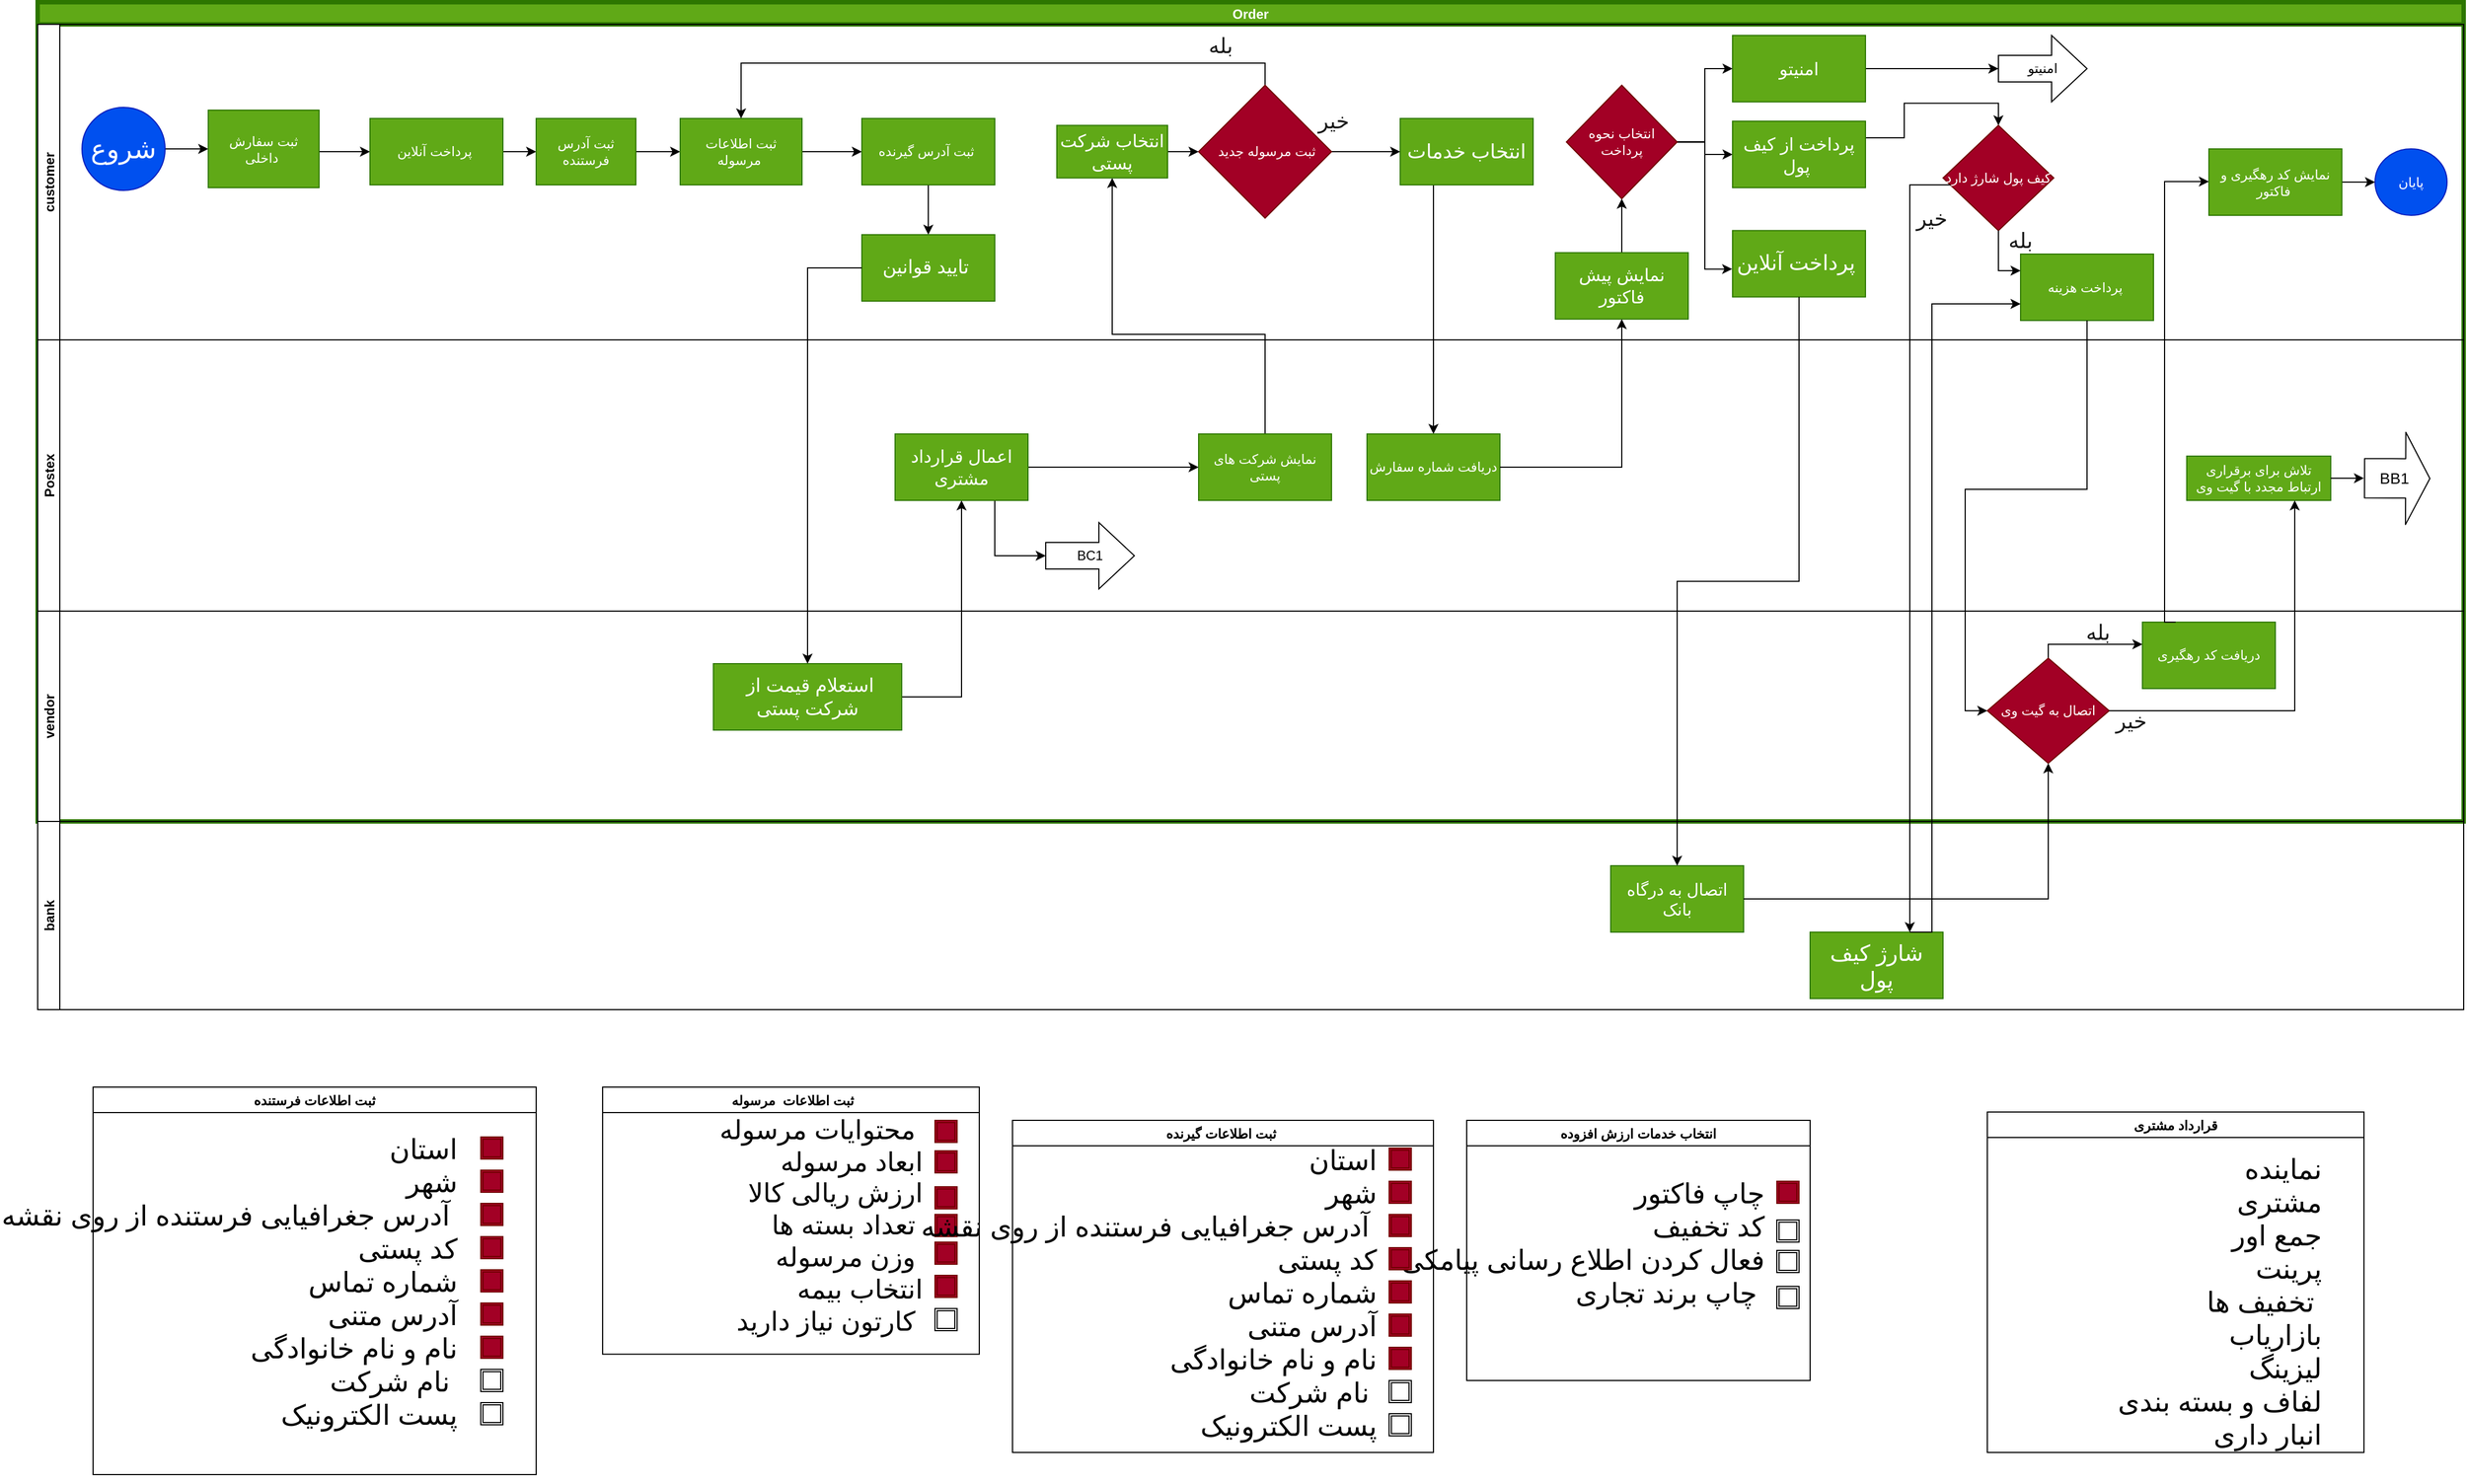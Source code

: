 <mxfile>
    <diagram id="lS7s0SmvETfpQb1Q9BnN" name="inner-order">
        <mxGraphModel dx="1897" dy="1620" grid="1" gridSize="10" guides="1" tooltips="1" connect="1" arrows="1" fold="1" page="1" pageScale="1" pageWidth="2336" pageHeight="1654" math="0" shadow="0">
            <root>
                <mxCell id="0"/>
                <mxCell id="1" parent="0"/>
                <mxCell id="2" value="Order" style="swimlane;childLayout=stackLayout;resizeParent=1;resizeParentMax=0;horizontal=1;startSize=20;horizontalStack=0;strokeColor=#2D7600;fillColor=#60a917;fontColor=#ffffff;strokeWidth=4;shadow=0;rounded=0;" parent="1" vertex="1">
                    <mxGeometry x="120" y="100" width="2190" height="740" as="geometry"/>
                </mxCell>
                <mxCell id="78" style="edgeStyle=orthogonalEdgeStyle;rounded=0;orthogonalLoop=1;jettySize=auto;html=1;exitX=1;exitY=0.5;exitDx=0;exitDy=0;entryX=0.5;entryY=1;entryDx=0;entryDy=0;" parent="2" source="18" target="76" edge="1">
                    <mxGeometry relative="1" as="geometry"/>
                </mxCell>
                <mxCell id="164" value="" style="edgeStyle=orthogonalEdgeStyle;rounded=0;orthogonalLoop=1;jettySize=auto;html=1;" parent="2" source="161" target="163" edge="1">
                    <mxGeometry relative="1" as="geometry">
                        <Array as="points">
                            <mxPoint x="1108" y="300"/>
                            <mxPoint x="970" y="300"/>
                        </Array>
                    </mxGeometry>
                </mxCell>
                <mxCell id="168" style="edgeStyle=orthogonalEdgeStyle;rounded=0;orthogonalLoop=1;jettySize=auto;html=1;exitX=0.25;exitY=1;exitDx=0;exitDy=0;" parent="2" source="23" target="26" edge="1">
                    <mxGeometry relative="1" as="geometry"/>
                </mxCell>
                <mxCell id="3" value="customer" style="swimlane;startSize=20;horizontal=0;" parent="2" vertex="1">
                    <mxGeometry y="20" width="2190" height="285" as="geometry">
                        <mxRectangle x="20" width="1860" height="20" as="alternateBounds"/>
                    </mxGeometry>
                </mxCell>
                <mxCell id="9" value="" style="edgeStyle=orthogonalEdgeStyle;rounded=0;orthogonalLoop=1;jettySize=auto;html=1;" parent="3" source="7" target="8" edge="1">
                    <mxGeometry relative="1" as="geometry"/>
                </mxCell>
                <mxCell id="7" value="&lt;font style=&quot;font-size: 24px&quot;&gt;شروع&lt;/font&gt;" style="ellipse;whiteSpace=wrap;html=1;aspect=fixed;fillColor=#0050ef;strokeColor=#001DBC;fontColor=#ffffff;" parent="3" vertex="1">
                    <mxGeometry x="40" y="75" width="75" height="75" as="geometry"/>
                </mxCell>
                <mxCell id="11" value="" style="edgeStyle=orthogonalEdgeStyle;rounded=0;orthogonalLoop=1;jettySize=auto;html=1;" parent="3" source="8" target="10" edge="1">
                    <mxGeometry relative="1" as="geometry">
                        <Array as="points">
                            <mxPoint x="264" y="115"/>
                            <mxPoint x="264" y="115"/>
                        </Array>
                    </mxGeometry>
                </mxCell>
                <mxCell id="8" value="ثبت سفارش داخلی&amp;nbsp;" style="whiteSpace=wrap;html=1;fillColor=#60a917;strokeColor=#2D7600;fontColor=#ffffff;" parent="3" vertex="1">
                    <mxGeometry x="154" y="77.5" width="100" height="70" as="geometry"/>
                </mxCell>
                <mxCell id="13" value="" style="edgeStyle=orthogonalEdgeStyle;rounded=0;orthogonalLoop=1;jettySize=auto;html=1;" parent="3" source="10" target="12" edge="1">
                    <mxGeometry relative="1" as="geometry"/>
                </mxCell>
                <mxCell id="10" value="پرداخت آنلاین&amp;nbsp;" style="whiteSpace=wrap;html=1;fillColor=#60a917;strokeColor=#2D7600;fontColor=#ffffff;" parent="3" vertex="1">
                    <mxGeometry x="300" y="85" width="120" height="60" as="geometry"/>
                </mxCell>
                <mxCell id="15" value="" style="edgeStyle=orthogonalEdgeStyle;rounded=0;orthogonalLoop=1;jettySize=auto;html=1;" parent="3" source="12" target="14" edge="1">
                    <mxGeometry relative="1" as="geometry"/>
                </mxCell>
                <mxCell id="12" value="ثبت آدرس فرستنده" style="whiteSpace=wrap;html=1;fillColor=#60a917;strokeColor=#2D7600;fontColor=#ffffff;" parent="3" vertex="1">
                    <mxGeometry x="450" y="85" width="90" height="60" as="geometry"/>
                </mxCell>
                <mxCell id="17" value="" style="edgeStyle=orthogonalEdgeStyle;rounded=0;orthogonalLoop=1;jettySize=auto;html=1;" parent="3" source="14" target="16" edge="1">
                    <mxGeometry relative="1" as="geometry"/>
                </mxCell>
                <mxCell id="14" value="ثبت اطلاعات مرسوله&amp;nbsp;" style="whiteSpace=wrap;html=1;fillColor=#60a917;strokeColor=#2D7600;fontColor=#ffffff;" parent="3" vertex="1">
                    <mxGeometry x="580" y="85" width="110" height="60" as="geometry"/>
                </mxCell>
                <mxCell id="213" value="" style="edgeStyle=orthogonalEdgeStyle;rounded=0;orthogonalLoop=1;jettySize=auto;html=1;" parent="3" source="16" target="212" edge="1">
                    <mxGeometry relative="1" as="geometry"/>
                </mxCell>
                <mxCell id="16" value="ثبت آدرس گیرنده&amp;nbsp;" style="whiteSpace=wrap;html=1;fillColor=#60a917;strokeColor=#2D7600;fontColor=#ffffff;" parent="3" vertex="1">
                    <mxGeometry x="744" y="85" width="120" height="60" as="geometry"/>
                </mxCell>
                <mxCell id="23" value="&lt;font style=&quot;font-size: 18px&quot;&gt;انتخاب خدمات&lt;/font&gt;" style="rounded=0;whiteSpace=wrap;html=1;fillColor=#60a917;strokeColor=#2D7600;fontColor=#ffffff;" parent="3" vertex="1">
                    <mxGeometry x="1230" y="85" width="120" height="60" as="geometry"/>
                </mxCell>
                <mxCell id="36" value="پایان" style="ellipse;whiteSpace=wrap;html=1;rounded=0;fillColor=#0050ef;strokeColor=#001DBC;fontColor=#ffffff;" parent="3" vertex="1">
                    <mxGeometry x="2110" y="112.5" width="65" height="60" as="geometry"/>
                </mxCell>
                <mxCell id="75" style="edgeStyle=orthogonalEdgeStyle;rounded=0;orthogonalLoop=1;jettySize=auto;html=1;exitX=1;exitY=0.5;exitDx=0;exitDy=0;entryX=0;entryY=0.5;entryDx=0;entryDy=0;" parent="3" source="20" target="23" edge="1">
                    <mxGeometry relative="1" as="geometry"/>
                </mxCell>
                <mxCell id="79" style="edgeStyle=orthogonalEdgeStyle;rounded=0;orthogonalLoop=1;jettySize=auto;html=1;exitX=0.5;exitY=0;exitDx=0;exitDy=0;entryX=0.5;entryY=0;entryDx=0;entryDy=0;" parent="3" source="20" target="14" edge="1">
                    <mxGeometry relative="1" as="geometry"/>
                </mxCell>
                <mxCell id="20" value="&amp;nbsp;ثبت مرسوله جدید" style="rhombus;whiteSpace=wrap;html=1;fillColor=#a20025;strokeColor=#6F0000;fontColor=#ffffff;" parent="3" vertex="1">
                    <mxGeometry x="1048" y="55" width="120" height="120" as="geometry"/>
                </mxCell>
                <mxCell id="82" value="&lt;font style=&quot;font-size: 19px&quot; color=&quot;#191919&quot;&gt;خیر&lt;/font&gt;" style="text;html=1;strokeColor=none;fillColor=none;align=center;verticalAlign=middle;whiteSpace=wrap;rounded=0;" parent="3" vertex="1">
                    <mxGeometry x="1150" y="77.5" width="40" height="20" as="geometry"/>
                </mxCell>
                <mxCell id="167" style="edgeStyle=orthogonalEdgeStyle;rounded=0;orthogonalLoop=1;jettySize=auto;html=1;exitX=1;exitY=0.5;exitDx=0;exitDy=0;entryX=0;entryY=0.5;entryDx=0;entryDy=0;" parent="3" source="163" target="20" edge="1">
                    <mxGeometry relative="1" as="geometry"/>
                </mxCell>
                <mxCell id="163" value="&lt;font style=&quot;font-size: 16px&quot;&gt;انتخاب شرکت پستی&lt;/font&gt;" style="whiteSpace=wrap;html=1;rounded=0;fontColor=#ffffff;strokeColor=#2D7600;fillColor=#60a917;" parent="3" vertex="1">
                    <mxGeometry x="920" y="91.25" width="100" height="47.5" as="geometry"/>
                </mxCell>
                <mxCell id="80" value="&lt;font style=&quot;font-size: 19px&quot; color=&quot;#191919&quot;&gt;بله&lt;/font&gt;" style="text;html=1;strokeColor=none;fillColor=none;align=center;verticalAlign=middle;whiteSpace=wrap;rounded=0;" parent="3" vertex="1">
                    <mxGeometry x="1048" y="10" width="40" height="20" as="geometry"/>
                </mxCell>
                <mxCell id="181" style="edgeStyle=orthogonalEdgeStyle;rounded=0;orthogonalLoop=1;jettySize=auto;html=1;exitX=1;exitY=0.5;exitDx=0;exitDy=0;" parent="3" source="179" target="36" edge="1">
                    <mxGeometry relative="1" as="geometry"/>
                </mxCell>
                <mxCell id="179" value="نمایش کد رهگیری و فاکتور&amp;nbsp;" style="whiteSpace=wrap;html=1;rounded=0;fontColor=#ffffff;strokeColor=#2D7600;fillColor=#60a917;" parent="3" vertex="1">
                    <mxGeometry x="1960" y="112.5" width="120" height="60" as="geometry"/>
                </mxCell>
                <mxCell id="226" value="" style="edgeStyle=orthogonalEdgeStyle;rounded=0;orthogonalLoop=1;jettySize=auto;html=1;" parent="3" source="169" target="225" edge="1">
                    <mxGeometry relative="1" as="geometry"/>
                </mxCell>
                <mxCell id="169" value="&lt;span style=&quot;font-size: 16px&quot;&gt;امنیتو&lt;/span&gt;" style="whiteSpace=wrap;html=1;rounded=0;fontColor=#ffffff;strokeColor=#2D7600;fillColor=#60a917;" parent="3" vertex="1">
                    <mxGeometry x="1530" y="10" width="120" height="60" as="geometry"/>
                </mxCell>
                <mxCell id="173" value="&lt;font style=&quot;font-size: 19px&quot;&gt;پرداخت آنلاین&amp;nbsp;&lt;/font&gt;" style="whiteSpace=wrap;html=1;rounded=0;fontColor=#ffffff;strokeColor=#2D7600;fillColor=#60a917;" parent="3" vertex="1">
                    <mxGeometry x="1530" y="186.25" width="120" height="60" as="geometry"/>
                </mxCell>
                <mxCell id="183" value="کیف پول شارژ دارد" style="rhombus;whiteSpace=wrap;html=1;rounded=0;fontColor=#ffffff;strokeColor=#6F0000;fillColor=#a20025;" parent="3" vertex="1">
                    <mxGeometry x="1720" y="91.25" width="100" height="95" as="geometry"/>
                </mxCell>
                <mxCell id="81" value="&lt;font style=&quot;font-size: 19px&quot; color=&quot;#191919&quot;&gt;خیر&lt;/font&gt;" style="text;html=1;strokeColor=none;fillColor=none;align=center;verticalAlign=middle;whiteSpace=wrap;rounded=0;" parent="3" vertex="1">
                    <mxGeometry x="1690" y="166.25" width="40" height="20" as="geometry"/>
                </mxCell>
                <mxCell id="188" value="&lt;font style=&quot;font-size: 19px&quot; color=&quot;#191919&quot;&gt;بله&lt;/font&gt;" style="text;html=1;strokeColor=none;fillColor=none;align=center;verticalAlign=middle;whiteSpace=wrap;rounded=0;" parent="3" vertex="1">
                    <mxGeometry x="1770" y="186.25" width="40" height="20" as="geometry"/>
                </mxCell>
                <mxCell id="185" value="پرداخت هزینه&amp;nbsp;" style="whiteSpace=wrap;html=1;rounded=0;fontColor=#ffffff;strokeColor=#2D7600;fillColor=#60a917;" parent="3" vertex="1">
                    <mxGeometry x="1790" y="207.5" width="120" height="60" as="geometry"/>
                </mxCell>
                <mxCell id="205" style="edgeStyle=orthogonalEdgeStyle;rounded=0;orthogonalLoop=1;jettySize=auto;html=1;exitX=0.5;exitY=1;exitDx=0;exitDy=0;entryX=0;entryY=0.25;entryDx=0;entryDy=0;" parent="3" source="183" target="185" edge="1">
                    <mxGeometry relative="1" as="geometry"/>
                </mxCell>
                <mxCell id="212" value="&lt;font style=&quot;font-size: 17px&quot;&gt;تایید قوانین&amp;nbsp;&lt;/font&gt;" style="whiteSpace=wrap;html=1;fontColor=#ffffff;strokeColor=#2D7600;fillColor=#60a917;" parent="3" vertex="1">
                    <mxGeometry x="744" y="190" width="120" height="60" as="geometry"/>
                </mxCell>
                <mxCell id="216" style="edgeStyle=orthogonalEdgeStyle;rounded=0;orthogonalLoop=1;jettySize=auto;html=1;exitX=1;exitY=0.5;exitDx=0;exitDy=0;entryX=0;entryY=0.5;entryDx=0;entryDy=0;" parent="3" source="215" target="169" edge="1">
                    <mxGeometry relative="1" as="geometry"/>
                </mxCell>
                <mxCell id="217" style="edgeStyle=orthogonalEdgeStyle;rounded=0;orthogonalLoop=1;jettySize=auto;html=1;exitX=1;exitY=0.5;exitDx=0;exitDy=0;entryX=-0.003;entryY=0.58;entryDx=0;entryDy=0;entryPerimeter=0;" parent="3" source="215" target="173" edge="1">
                    <mxGeometry relative="1" as="geometry"/>
                </mxCell>
                <mxCell id="228" style="edgeStyle=orthogonalEdgeStyle;rounded=0;orthogonalLoop=1;jettySize=auto;html=1;exitX=1;exitY=0.5;exitDx=0;exitDy=0;entryX=0;entryY=0.5;entryDx=0;entryDy=0;" parent="3" source="215" target="221" edge="1">
                    <mxGeometry relative="1" as="geometry"/>
                </mxCell>
                <mxCell id="215" value="&lt;span&gt;انتخاب نحوه پرداخت&lt;/span&gt;" style="rhombus;whiteSpace=wrap;html=1;fillColor=#a20025;strokeColor=#6F0000;fontColor=#ffffff;" parent="3" vertex="1">
                    <mxGeometry x="1380" y="55" width="100" height="102.5" as="geometry"/>
                </mxCell>
                <mxCell id="220" style="edgeStyle=orthogonalEdgeStyle;rounded=0;orthogonalLoop=1;jettySize=auto;html=1;exitX=0.5;exitY=0;exitDx=0;exitDy=0;entryX=0.5;entryY=1;entryDx=0;entryDy=0;" parent="3" source="218" target="215" edge="1">
                    <mxGeometry relative="1" as="geometry"/>
                </mxCell>
                <mxCell id="218" value="&lt;span&gt;&lt;font style=&quot;font-size: 16px&quot;&gt;نمایش پیش فاکتور&lt;/font&gt;&lt;/span&gt;" style="rounded=0;whiteSpace=wrap;html=1;fillColor=#60a917;strokeColor=#2D7600;fontColor=#ffffff;" parent="3" vertex="1">
                    <mxGeometry x="1370" y="206.25" width="120" height="60" as="geometry"/>
                </mxCell>
                <mxCell id="227" style="edgeStyle=orthogonalEdgeStyle;rounded=0;orthogonalLoop=1;jettySize=auto;html=1;exitX=1;exitY=0.25;exitDx=0;exitDy=0;entryX=0.5;entryY=0;entryDx=0;entryDy=0;" parent="3" source="221" target="183" edge="1">
                    <mxGeometry relative="1" as="geometry"/>
                </mxCell>
                <mxCell id="221" value="&lt;font style=&quot;font-size: 16px&quot;&gt;پرداخت از کیف پول&amp;nbsp;&lt;/font&gt;" style="whiteSpace=wrap;html=1;rounded=0;fontColor=#ffffff;strokeColor=#2D7600;fillColor=#60a917;" parent="3" vertex="1">
                    <mxGeometry x="1530" y="87.5" width="120" height="60" as="geometry"/>
                </mxCell>
                <mxCell id="225" value="امنیتو" style="shape=singleArrow;whiteSpace=wrap;html=1;arrowWidth=0.4;arrowSize=0.4;rounded=0;" parent="3" vertex="1">
                    <mxGeometry x="1770" y="10" width="80" height="60" as="geometry"/>
                </mxCell>
                <mxCell id="4" value="Postex" style="swimlane;startSize=20;horizontal=0;" parent="2" vertex="1">
                    <mxGeometry y="305" width="2190" height="245" as="geometry"/>
                </mxCell>
                <mxCell id="26" value="دریافت شماره سفارش" style="rounded=0;whiteSpace=wrap;html=1;fillColor=#60a917;strokeColor=#2D7600;fontColor=#ffffff;" parent="4" vertex="1">
                    <mxGeometry x="1200" y="85" width="120" height="60" as="geometry"/>
                </mxCell>
                <mxCell id="310" style="edgeStyle=orthogonalEdgeStyle;rounded=0;orthogonalLoop=1;jettySize=auto;html=1;exitX=0.75;exitY=1;exitDx=0;exitDy=0;entryX=0;entryY=0.5;entryDx=0;entryDy=0;entryPerimeter=0;" parent="4" source="76" target="308" edge="1">
                    <mxGeometry relative="1" as="geometry"/>
                </mxCell>
                <mxCell id="311" style="edgeStyle=orthogonalEdgeStyle;rounded=0;orthogonalLoop=1;jettySize=auto;html=1;exitX=1;exitY=0.5;exitDx=0;exitDy=0;entryX=0;entryY=0.5;entryDx=0;entryDy=0;" parent="4" source="76" target="161" edge="1">
                    <mxGeometry relative="1" as="geometry"/>
                </mxCell>
                <mxCell id="76" value="&lt;font style=&quot;font-size: 16px&quot;&gt;اعمال قرارداد مشتری&lt;/font&gt;" style="rounded=0;whiteSpace=wrap;html=1;fillColor=#60a917;strokeColor=#2D7600;fontColor=#ffffff;" parent="4" vertex="1">
                    <mxGeometry x="774" y="85" width="120" height="60" as="geometry"/>
                </mxCell>
                <mxCell id="38" value="تلاش برای برقراری ارتباط مجدد با گیت وی" style="whiteSpace=wrap;html=1;rounded=0;fillColor=#60a917;strokeColor=#2D7600;fontColor=#ffffff;" parent="4" vertex="1">
                    <mxGeometry x="1940" y="105" width="130" height="40" as="geometry"/>
                </mxCell>
                <mxCell id="161" value="نمایش شرکت های پستی" style="whiteSpace=wrap;html=1;rounded=0;fontColor=#ffffff;strokeColor=#2D7600;fillColor=#60a917;" parent="4" vertex="1">
                    <mxGeometry x="1048" y="85" width="120" height="60" as="geometry"/>
                </mxCell>
                <mxCell id="201" value="" style="shape=flexArrow;endArrow=classic;html=1;endWidth=46.744;endSize=6.96;width=35.581;" parent="4" edge="1">
                    <mxGeometry width="50" height="50" relative="1" as="geometry">
                        <mxPoint x="2100" y="125.0" as="sourcePoint"/>
                        <mxPoint x="2160" y="125.23" as="targetPoint"/>
                        <Array as="points"/>
                    </mxGeometry>
                </mxCell>
                <mxCell id="204" value="&lt;font style=&quot;font-size: 14px&quot;&gt;BB1&lt;/font&gt;" style="edgeLabel;html=1;align=center;verticalAlign=middle;resizable=0;points=[];" parent="201" vertex="1" connectable="0">
                    <mxGeometry x="0.119" y="-2" relative="1" as="geometry">
                        <mxPoint x="-7" y="-2" as="offset"/>
                    </mxGeometry>
                </mxCell>
                <mxCell id="308" value="BC1" style="shape=singleArrow;whiteSpace=wrap;html=1;arrowWidth=0.4;arrowSize=0.4;rounded=0;" parent="4" vertex="1">
                    <mxGeometry x="910" y="165" width="80" height="60" as="geometry"/>
                </mxCell>
                <mxCell id="5" value="vendor" style="swimlane;startSize=20;horizontal=0;" parent="2" vertex="1">
                    <mxGeometry y="550" width="2190" height="190" as="geometry"/>
                </mxCell>
                <mxCell id="18" value="&lt;font style=&quot;font-size: 17px&quot;&gt;&amp;nbsp;استعلام قیمت از شرکت پستی&lt;/font&gt;" style="whiteSpace=wrap;html=1;fillColor=#60a917;strokeColor=#2D7600;fontColor=#ffffff;" parent="5" vertex="1">
                    <mxGeometry x="610" y="47.5" width="170" height="60" as="geometry"/>
                </mxCell>
                <mxCell id="197" style="edgeStyle=orthogonalEdgeStyle;rounded=0;orthogonalLoop=1;jettySize=auto;html=1;exitX=0.5;exitY=0;exitDx=0;exitDy=0;" parent="5" source="32" target="34" edge="1">
                    <mxGeometry relative="1" as="geometry">
                        <Array as="points">
                            <mxPoint x="1815" y="30"/>
                        </Array>
                    </mxGeometry>
                </mxCell>
                <mxCell id="32" value="اتصال به گیت وی" style="rhombus;whiteSpace=wrap;html=1;rounded=0;fillColor=#a20025;strokeColor=#6F0000;fontColor=#ffffff;" parent="5" vertex="1">
                    <mxGeometry x="1760" y="42.5" width="110" height="95" as="geometry"/>
                </mxCell>
                <mxCell id="84" value="&lt;font style=&quot;font-size: 19px&quot; color=&quot;#191919&quot;&gt;خیر&lt;/font&gt;" style="text;html=1;strokeColor=none;fillColor=none;align=center;verticalAlign=middle;whiteSpace=wrap;rounded=0;" parent="5" vertex="1">
                    <mxGeometry x="1870" y="90" width="40" height="20" as="geometry"/>
                </mxCell>
                <mxCell id="34" value="دریافت کد رهگیری" style="whiteSpace=wrap;html=1;rounded=0;fillColor=#60a917;strokeColor=#2D7600;fontColor=#ffffff;" parent="5" vertex="1">
                    <mxGeometry x="1900" y="10" width="120" height="60" as="geometry"/>
                </mxCell>
                <mxCell id="187" value="&lt;font style=&quot;font-size: 19px&quot; color=&quot;#191919&quot;&gt;بله&lt;/font&gt;" style="text;html=1;strokeColor=none;fillColor=none;align=center;verticalAlign=middle;whiteSpace=wrap;rounded=0;" parent="5" vertex="1">
                    <mxGeometry x="1840" y="10" width="40" height="20" as="geometry"/>
                </mxCell>
                <mxCell id="194" style="edgeStyle=orthogonalEdgeStyle;rounded=0;orthogonalLoop=1;jettySize=auto;html=1;exitX=0.5;exitY=1;exitDx=0;exitDy=0;entryX=0;entryY=0.5;entryDx=0;entryDy=0;" parent="2" source="185" target="32" edge="1">
                    <mxGeometry relative="1" as="geometry"/>
                </mxCell>
                <mxCell id="196" style="edgeStyle=orthogonalEdgeStyle;rounded=0;orthogonalLoop=1;jettySize=auto;html=1;exitX=1;exitY=0.5;exitDx=0;exitDy=0;entryX=0.75;entryY=1;entryDx=0;entryDy=0;" parent="2" source="32" target="38" edge="1">
                    <mxGeometry relative="1" as="geometry"/>
                </mxCell>
                <mxCell id="199" style="edgeStyle=orthogonalEdgeStyle;rounded=0;orthogonalLoop=1;jettySize=auto;html=1;exitX=0.25;exitY=0;exitDx=0;exitDy=0;" parent="2" source="34" target="179" edge="1">
                    <mxGeometry relative="1" as="geometry">
                        <Array as="points">
                            <mxPoint x="1920" y="560"/>
                            <mxPoint x="1920" y="162"/>
                        </Array>
                    </mxGeometry>
                </mxCell>
                <mxCell id="214" style="edgeStyle=orthogonalEdgeStyle;rounded=0;orthogonalLoop=1;jettySize=auto;html=1;exitX=0;exitY=0.5;exitDx=0;exitDy=0;" parent="2" source="212" target="18" edge="1">
                    <mxGeometry relative="1" as="geometry"/>
                </mxCell>
                <mxCell id="219" style="edgeStyle=orthogonalEdgeStyle;rounded=0;orthogonalLoop=1;jettySize=auto;html=1;exitX=1;exitY=0.5;exitDx=0;exitDy=0;entryX=0.5;entryY=1;entryDx=0;entryDy=0;" parent="2" source="26" target="218" edge="1">
                    <mxGeometry relative="1" as="geometry"/>
                </mxCell>
                <mxCell id="47" value="ثبت اطلاعات فرستنده" style="swimlane;fontColor=#000000;" parent="1" vertex="1">
                    <mxGeometry x="170" y="1080" width="400" height="350" as="geometry">
                        <mxRectangle x="130" y="1140" width="90" height="23" as="alternateBounds"/>
                    </mxGeometry>
                </mxCell>
                <mxCell id="48" value="&lt;span style=&quot;font-size: 25px&quot;&gt;&lt;font color=&quot;#000000&quot;&gt;استان&lt;br&gt;شهر&lt;br&gt;&lt;/font&gt;&lt;/span&gt;&lt;span style=&quot;color: rgb(0 , 0 , 0) ; font-size: 25px&quot;&gt;آدرس جغرافیایی فرستنده از روی نقشه&lt;/span&gt;&lt;span style=&quot;font-size: 25px&quot;&gt;&lt;font color=&quot;#000000&quot;&gt;&amp;nbsp;&lt;br&gt;کد پستی&lt;br&gt;&amp;nbsp;شماره تماس&lt;br&gt;آدرس متنی&lt;br&gt;نام و نام خانوادگی&lt;br&gt;نام شرکت&amp;nbsp;&lt;br&gt;پست الکترونیک&lt;/font&gt;&lt;/span&gt;" style="text;html=1;align=right;verticalAlign=middle;resizable=0;points=[];autosize=1;strokeColor=none;fontColor=#FFFFFF;" parent="47" vertex="1">
                    <mxGeometry y="95" width="330" height="160" as="geometry"/>
                </mxCell>
                <mxCell id="49" value="انتخاب خدمات ارزش افزوده" style="swimlane;startSize=23;fontColor=#000000;" parent="1" vertex="1">
                    <mxGeometry x="1410" y="1110" width="310" height="235" as="geometry"/>
                </mxCell>
                <mxCell id="50" value="&lt;div style=&quot;font-size: 25px&quot;&gt;&lt;font style=&quot;font-size: 25px&quot; color=&quot;#000000&quot;&gt;چاپ فاکتور&lt;/font&gt;&lt;/div&gt;&lt;div style=&quot;font-size: 25px&quot;&gt;&lt;span&gt;&lt;font style=&quot;font-size: 25px&quot; color=&quot;#000000&quot;&gt;کد تخفیف&lt;/font&gt;&lt;/span&gt;&lt;/div&gt;&lt;div style=&quot;font-size: 25px&quot;&gt;&lt;span&gt;&lt;font style=&quot;font-size: 25px&quot; color=&quot;#000000&quot;&gt;فعال کردن اطلاع رسانی پیامکی&lt;/font&gt;&lt;/span&gt;&lt;/div&gt;&lt;div style=&quot;font-size: 25px&quot;&gt;&lt;font style=&quot;font-size: 25px&quot; color=&quot;#000000&quot;&gt;چاپ برند تجاری&amp;nbsp;&lt;/font&gt;&lt;/div&gt;" style="text;html=1;align=right;verticalAlign=middle;resizable=0;points=[];autosize=1;strokeColor=none;fontColor=#FFFFFF;" parent="49" vertex="1">
                    <mxGeometry x="-10" y="80" width="280" height="60" as="geometry"/>
                </mxCell>
                <mxCell id="297" value="" style="shape=ext;double=1;whiteSpace=wrap;html=1;aspect=fixed;fillColor=#a20025;strokeColor=#6F0000;fontColor=#ffffff;" parent="49" vertex="1">
                    <mxGeometry x="280" y="55" width="20" height="20" as="geometry"/>
                </mxCell>
                <mxCell id="298" value="" style="shape=ext;double=1;whiteSpace=wrap;html=1;aspect=fixed;" parent="49" vertex="1">
                    <mxGeometry x="280" y="90" width="20" height="20" as="geometry"/>
                </mxCell>
                <mxCell id="299" value="" style="shape=ext;double=1;whiteSpace=wrap;html=1;aspect=fixed;" parent="49" vertex="1">
                    <mxGeometry x="280" y="150" width="20" height="20" as="geometry"/>
                </mxCell>
                <mxCell id="300" value="" style="shape=ext;double=1;whiteSpace=wrap;html=1;aspect=fixed;" parent="49" vertex="1">
                    <mxGeometry x="280" y="117.5" width="20" height="20" as="geometry"/>
                </mxCell>
                <mxCell id="51" value=" ثبت اطلاعات  مرسوله" style="swimlane;fontColor=#000000;" parent="1" vertex="1">
                    <mxGeometry x="630" y="1080" width="340" height="241.25" as="geometry"/>
                </mxCell>
                <mxCell id="52" value="&lt;font style=&quot;font-size: 24px&quot;&gt;&lt;font color=&quot;#000000&quot;&gt;محتوایات مرسوله&amp;nbsp;&lt;br&gt;&lt;/font&gt;&lt;font color=&quot;#000000&quot;&gt;ابعاد مرسوله&lt;br&gt;ارزش ریالی کالا&lt;br&gt;تعداد بسته ها&amp;nbsp;&lt;br&gt;وزن مرسوله&amp;nbsp;&lt;br&gt;&lt;/font&gt;&lt;font color=&quot;#000000&quot;&gt;انتخاب بیمه&lt;br&gt;کارتون نیاز دارید&amp;nbsp;&lt;/font&gt;&lt;br&gt;&lt;/font&gt;" style="text;html=1;align=right;verticalAlign=middle;resizable=0;points=[];autosize=1;strokeColor=none;fontColor=#FFFFFF;" parent="51" vertex="1">
                    <mxGeometry x="130" y="60" width="160" height="130" as="geometry"/>
                </mxCell>
                <mxCell id="283" value="" style="shape=ext;double=1;whiteSpace=wrap;html=1;aspect=fixed;fillColor=#a20025;strokeColor=#6F0000;fontColor=#ffffff;" parent="51" vertex="1">
                    <mxGeometry x="300" y="30" width="20" height="20" as="geometry"/>
                </mxCell>
                <mxCell id="284" value="" style="shape=ext;double=1;whiteSpace=wrap;html=1;aspect=fixed;fillColor=#a20025;strokeColor=#6F0000;fontColor=#ffffff;" parent="51" vertex="1">
                    <mxGeometry x="300" y="57.5" width="20" height="20" as="geometry"/>
                </mxCell>
                <mxCell id="285" value="" style="shape=ext;double=1;whiteSpace=wrap;html=1;aspect=fixed;fillColor=#a20025;strokeColor=#6F0000;fontColor=#ffffff;" parent="51" vertex="1">
                    <mxGeometry x="300" y="170" width="20" height="20" as="geometry"/>
                </mxCell>
                <mxCell id="286" value="" style="shape=ext;double=1;whiteSpace=wrap;html=1;aspect=fixed;fillColor=#a20025;strokeColor=#6F0000;fontColor=#ffffff;" parent="51" vertex="1">
                    <mxGeometry x="300" y="140" width="20" height="20" as="geometry"/>
                </mxCell>
                <mxCell id="287" value="" style="shape=ext;double=1;whiteSpace=wrap;html=1;aspect=fixed;fillColor=#a20025;strokeColor=#6F0000;fontColor=#ffffff;" parent="51" vertex="1">
                    <mxGeometry x="300" y="90" width="20" height="20" as="geometry"/>
                </mxCell>
                <mxCell id="288" value="" style="shape=ext;double=1;whiteSpace=wrap;html=1;aspect=fixed;" parent="51" vertex="1">
                    <mxGeometry x="300" y="200" width="20" height="20" as="geometry"/>
                </mxCell>
                <mxCell id="295" value="" style="shape=ext;double=1;whiteSpace=wrap;html=1;aspect=fixed;fillColor=#a20025;strokeColor=#6F0000;fontColor=#ffffff;" parent="51" vertex="1">
                    <mxGeometry x="300" y="115" width="20" height="20" as="geometry"/>
                </mxCell>
                <mxCell id="71" value="ثبت اطلاعات گیرنده " style="swimlane;fontColor=#000000;" parent="1" vertex="1">
                    <mxGeometry x="1000" y="1110" width="380" height="300" as="geometry"/>
                </mxCell>
                <mxCell id="72" value="&lt;span style=&quot;font-size: 25px&quot;&gt;&lt;font color=&quot;#000000&quot;&gt;استان&lt;br&gt;شهر&lt;br&gt;&lt;/font&gt;&lt;/span&gt;&lt;span style=&quot;color: rgb(0 , 0 , 0) ; font-size: 25px&quot;&gt;آدرس جغرافیایی فرستنده از روی نقشه&lt;/span&gt;&lt;span style=&quot;font-size: 25px&quot;&gt;&lt;font color=&quot;#000000&quot;&gt;&amp;nbsp;&lt;br&gt;کد پستی&lt;br&gt;&amp;nbsp;شماره تماس&lt;br&gt;آدرس متنی&lt;br&gt;نام و نام خانوادگی&lt;br&gt;نام شرکت&amp;nbsp;&lt;br&gt;پست الکترونیک&lt;/font&gt;&lt;/span&gt;" style="text;html=1;align=right;verticalAlign=middle;resizable=0;points=[];autosize=1;strokeColor=none;fontColor=#FFFFFF;" parent="71" vertex="1">
                    <mxGeometry y="75" width="330" height="160" as="geometry"/>
                </mxCell>
                <mxCell id="265" value="" style="shape=ext;double=1;whiteSpace=wrap;html=1;aspect=fixed;fillColor=#a20025;strokeColor=#6F0000;fontColor=#ffffff;" parent="71" vertex="1">
                    <mxGeometry x="340" y="25" width="20" height="20" as="geometry"/>
                </mxCell>
                <mxCell id="266" value="" style="shape=ext;double=1;whiteSpace=wrap;html=1;aspect=fixed;fillColor=#a20025;strokeColor=#6F0000;fontColor=#ffffff;" parent="71" vertex="1">
                    <mxGeometry x="340" y="55" width="20" height="20" as="geometry"/>
                </mxCell>
                <mxCell id="267" value="" style="shape=ext;double=1;whiteSpace=wrap;html=1;aspect=fixed;fillColor=#a20025;strokeColor=#6F0000;fontColor=#ffffff;" parent="71" vertex="1">
                    <mxGeometry x="340" y="115" width="20" height="20" as="geometry"/>
                </mxCell>
                <mxCell id="268" value="" style="shape=ext;double=1;whiteSpace=wrap;html=1;aspect=fixed;fillColor=#a20025;strokeColor=#6F0000;fontColor=#ffffff;" parent="71" vertex="1">
                    <mxGeometry x="340" y="145" width="20" height="20" as="geometry"/>
                </mxCell>
                <mxCell id="269" value="" style="shape=ext;double=1;whiteSpace=wrap;html=1;aspect=fixed;fillColor=#a20025;strokeColor=#6F0000;fontColor=#ffffff;" parent="71" vertex="1">
                    <mxGeometry x="340" y="175" width="20" height="20" as="geometry"/>
                </mxCell>
                <mxCell id="270" value="" style="shape=ext;double=1;whiteSpace=wrap;html=1;aspect=fixed;fillColor=#a20025;strokeColor=#6F0000;fontColor=#ffffff;" parent="71" vertex="1">
                    <mxGeometry x="340" y="205" width="20" height="20" as="geometry"/>
                </mxCell>
                <mxCell id="271" value="" style="shape=ext;double=1;whiteSpace=wrap;html=1;aspect=fixed;" parent="71" vertex="1">
                    <mxGeometry x="340" y="235" width="20" height="20" as="geometry"/>
                </mxCell>
                <mxCell id="272" value="" style="shape=ext;double=1;whiteSpace=wrap;html=1;aspect=fixed;" parent="71" vertex="1">
                    <mxGeometry x="340" y="265" width="20" height="20" as="geometry"/>
                </mxCell>
                <mxCell id="273" value="" style="shape=ext;double=1;whiteSpace=wrap;html=1;aspect=fixed;fillColor=#a20025;strokeColor=#6F0000;fontColor=#ffffff;" parent="71" vertex="1">
                    <mxGeometry x="340" y="85" width="20" height="20" as="geometry"/>
                </mxCell>
                <mxCell id="132" value="bank" style="swimlane;startSize=20;horizontal=0;" parent="1" vertex="1">
                    <mxGeometry x="120" y="840" width="2190" height="170" as="geometry"/>
                </mxCell>
                <mxCell id="175" value="&lt;font style=&quot;font-size: 15px&quot;&gt;اتصال به درگاه بانک&lt;/font&gt;" style="whiteSpace=wrap;html=1;rounded=0;fontColor=#ffffff;strokeColor=#2D7600;fillColor=#60a917;" parent="132" vertex="1">
                    <mxGeometry x="1420" y="40" width="120" height="60" as="geometry"/>
                </mxCell>
                <mxCell id="191" value="&lt;font style=&quot;font-size: 20px&quot;&gt;شارژ کیف پول&lt;/font&gt;" style="whiteSpace=wrap;html=1;rounded=0;fontColor=#ffffff;strokeColor=#2D7600;fillColor=#60a917;" parent="132" vertex="1">
                    <mxGeometry x="1600" y="100" width="120" height="60" as="geometry"/>
                </mxCell>
                <mxCell id="176" value="" style="edgeStyle=orthogonalEdgeStyle;rounded=0;orthogonalLoop=1;jettySize=auto;html=1;" parent="1" source="173" target="175" edge="1">
                    <mxGeometry relative="1" as="geometry"/>
                </mxCell>
                <mxCell id="177" style="edgeStyle=orthogonalEdgeStyle;rounded=0;orthogonalLoop=1;jettySize=auto;html=1;exitX=1;exitY=0.5;exitDx=0;exitDy=0;entryX=0.5;entryY=1;entryDx=0;entryDy=0;" parent="1" source="175" target="32" edge="1">
                    <mxGeometry relative="1" as="geometry"/>
                </mxCell>
                <mxCell id="192" value="" style="edgeStyle=orthogonalEdgeStyle;rounded=0;orthogonalLoop=1;jettySize=auto;html=1;" parent="1" source="183" target="191" edge="1">
                    <mxGeometry relative="1" as="geometry">
                        <Array as="points">
                            <mxPoint x="1810" y="265"/>
                        </Array>
                    </mxGeometry>
                </mxCell>
                <mxCell id="193" style="edgeStyle=orthogonalEdgeStyle;rounded=0;orthogonalLoop=1;jettySize=auto;html=1;exitX=0.75;exitY=0;exitDx=0;exitDy=0;entryX=0;entryY=0.75;entryDx=0;entryDy=0;" parent="1" source="191" target="185" edge="1">
                    <mxGeometry relative="1" as="geometry">
                        <Array as="points">
                            <mxPoint x="1830" y="940"/>
                            <mxPoint x="1830" y="372"/>
                        </Array>
                    </mxGeometry>
                </mxCell>
                <mxCell id="203" style="edgeStyle=orthogonalEdgeStyle;rounded=0;orthogonalLoop=1;jettySize=auto;html=1;exitX=1;exitY=0.5;exitDx=0;exitDy=0;" parent="1" source="38" edge="1">
                    <mxGeometry relative="1" as="geometry">
                        <mxPoint x="2220" y="529.953" as="targetPoint"/>
                    </mxGeometry>
                </mxCell>
                <mxCell id="229" value="" style="shape=ext;double=1;whiteSpace=wrap;html=1;aspect=fixed;fillColor=#a20025;strokeColor=#6F0000;fontColor=#ffffff;" parent="1" vertex="1">
                    <mxGeometry x="520" y="1125" width="20" height="20" as="geometry"/>
                </mxCell>
                <mxCell id="230" value="" style="shape=ext;double=1;whiteSpace=wrap;html=1;aspect=fixed;fillColor=#a20025;strokeColor=#6F0000;fontColor=#ffffff;" parent="1" vertex="1">
                    <mxGeometry x="520" y="1155" width="20" height="20" as="geometry"/>
                </mxCell>
                <mxCell id="231" value="" style="shape=ext;double=1;whiteSpace=wrap;html=1;aspect=fixed;fillColor=#a20025;strokeColor=#6F0000;fontColor=#ffffff;" parent="1" vertex="1">
                    <mxGeometry x="520" y="1215" width="20" height="20" as="geometry"/>
                </mxCell>
                <mxCell id="232" value="" style="shape=ext;double=1;whiteSpace=wrap;html=1;aspect=fixed;fillColor=#a20025;strokeColor=#6F0000;fontColor=#ffffff;" parent="1" vertex="1">
                    <mxGeometry x="520" y="1245" width="20" height="20" as="geometry"/>
                </mxCell>
                <mxCell id="233" value="" style="shape=ext;double=1;whiteSpace=wrap;html=1;aspect=fixed;fillColor=#a20025;strokeColor=#6F0000;fontColor=#ffffff;" parent="1" vertex="1">
                    <mxGeometry x="520" y="1275" width="20" height="20" as="geometry"/>
                </mxCell>
                <mxCell id="234" value="" style="shape=ext;double=1;whiteSpace=wrap;html=1;aspect=fixed;fillColor=#a20025;strokeColor=#6F0000;fontColor=#ffffff;" parent="1" vertex="1">
                    <mxGeometry x="520" y="1305" width="20" height="20" as="geometry"/>
                </mxCell>
                <mxCell id="235" value="" style="shape=ext;double=1;whiteSpace=wrap;html=1;aspect=fixed;" parent="1" vertex="1">
                    <mxGeometry x="520" y="1335" width="20" height="20" as="geometry"/>
                </mxCell>
                <mxCell id="236" value="" style="shape=ext;double=1;whiteSpace=wrap;html=1;aspect=fixed;" parent="1" vertex="1">
                    <mxGeometry x="520" y="1365" width="20" height="20" as="geometry"/>
                </mxCell>
                <mxCell id="237" value="" style="shape=ext;double=1;whiteSpace=wrap;html=1;aspect=fixed;fillColor=#a20025;strokeColor=#6F0000;fontColor=#ffffff;" parent="1" vertex="1">
                    <mxGeometry x="520" y="1185" width="20" height="20" as="geometry"/>
                </mxCell>
                <mxCell id="305" value="قرارداد مشتری" style="swimlane;fontColor=#000000;" parent="1" vertex="1">
                    <mxGeometry x="1880" y="1102.5" width="340" height="307.5" as="geometry">
                        <mxRectangle x="130" y="1140" width="90" height="23" as="alternateBounds"/>
                    </mxGeometry>
                </mxCell>
                <mxCell id="306" value="&lt;font color=&quot;#000000&quot;&gt;&lt;span style=&quot;font-size: 25px&quot;&gt;نماینده&lt;br&gt;مشتری&lt;br&gt;جمع اور&lt;br&gt;پرینت&lt;br&gt;تخفیف ها&amp;nbsp;&lt;br&gt;بازاریاب&lt;br&gt;لیزینگ&lt;br&gt;لفاف و بسته بندی&lt;br&gt;انبار داری&lt;br&gt;&lt;br&gt;&lt;/span&gt;&lt;/font&gt;" style="text;html=1;align=right;verticalAlign=middle;resizable=0;points=[];autosize=1;strokeColor=none;fontColor=#FFFFFF;" parent="305" vertex="1">
                    <mxGeometry x="143" y="95" width="160" height="180" as="geometry"/>
                </mxCell>
            </root>
        </mxGraphModel>
    </diagram>
    <diagram id="9YOEF9CEAczT_-_ygEmO" name="cod">
        <mxGraphModel dx="1367" dy="958" grid="1" gridSize="10" guides="1" tooltips="1" connect="1" arrows="1" fold="1" page="1" pageScale="1" pageWidth="2336" pageHeight="1654" math="0" shadow="0">
            <root>
                <mxCell id="6-kH1bkSdVMrU8_aLlKb-0"/>
                <mxCell id="6-kH1bkSdVMrU8_aLlKb-1" parent="6-kH1bkSdVMrU8_aLlKb-0"/>
                <mxCell id="K4cyZv8H0wW2V2rLuBcf-0" value="Order" style="swimlane;childLayout=stackLayout;resizeParent=1;resizeParentMax=0;horizontal=0;startSize=20;horizontalStack=0;strokeColor=#000000;" parent="6-kH1bkSdVMrU8_aLlKb-1" vertex="1">
                    <mxGeometry x="100" y="220" width="2160" height="660" as="geometry"/>
                </mxCell>
                <mxCell id="K4cyZv8H0wW2V2rLuBcf-1" value="customer" style="swimlane;startSize=20;horizontal=0;" parent="K4cyZv8H0wW2V2rLuBcf-0" vertex="1">
                    <mxGeometry x="20" width="2140" height="295" as="geometry">
                        <mxRectangle x="20" width="1860" height="20" as="alternateBounds"/>
                    </mxGeometry>
                </mxCell>
                <mxCell id="K4cyZv8H0wW2V2rLuBcf-2" value="" style="edgeStyle=orthogonalEdgeStyle;rounded=0;orthogonalLoop=1;jettySize=auto;html=1;" parent="K4cyZv8H0wW2V2rLuBcf-1" source="K4cyZv8H0wW2V2rLuBcf-3" target="K4cyZv8H0wW2V2rLuBcf-5" edge="1">
                    <mxGeometry relative="1" as="geometry"/>
                </mxCell>
                <mxCell id="K4cyZv8H0wW2V2rLuBcf-3" value="&lt;font style=&quot;font-size: 24px&quot;&gt;شروع&lt;/font&gt;" style="ellipse;whiteSpace=wrap;html=1;aspect=fixed;fillColor=#0050ef;strokeColor=#001DBC;fontColor=#ffffff;" parent="K4cyZv8H0wW2V2rLuBcf-1" vertex="1">
                    <mxGeometry x="40" y="75" width="75" height="75" as="geometry"/>
                </mxCell>
                <mxCell id="K4cyZv8H0wW2V2rLuBcf-4" value="" style="edgeStyle=orthogonalEdgeStyle;rounded=0;orthogonalLoop=1;jettySize=auto;html=1;" parent="K4cyZv8H0wW2V2rLuBcf-1" source="K4cyZv8H0wW2V2rLuBcf-5" target="K4cyZv8H0wW2V2rLuBcf-7" edge="1">
                    <mxGeometry relative="1" as="geometry"/>
                </mxCell>
                <mxCell id="K4cyZv8H0wW2V2rLuBcf-5" value="&lt;font style=&quot;font-size: 15px&quot;&gt;ثبت سفارش داخلی&amp;nbsp;&lt;/font&gt;" style="whiteSpace=wrap;html=1;fillColor=#60a917;strokeColor=#2D7600;fontColor=#ffffff;" parent="K4cyZv8H0wW2V2rLuBcf-1" vertex="1">
                    <mxGeometry x="150" y="80" width="100" height="70" as="geometry"/>
                </mxCell>
                <mxCell id="K4cyZv8H0wW2V2rLuBcf-7" value="&lt;font style=&quot;font-size: 19px&quot;&gt;پرداخت در محل&amp;nbsp;&lt;/font&gt;" style="whiteSpace=wrap;html=1;fillColor=#60a917;strokeColor=#2D7600;fontColor=#ffffff;" parent="K4cyZv8H0wW2V2rLuBcf-1" vertex="1">
                    <mxGeometry x="300" y="85" width="120" height="60" as="geometry"/>
                </mxCell>
                <mxCell id="K4cyZv8H0wW2V2rLuBcf-8" value="" style="edgeStyle=orthogonalEdgeStyle;rounded=0;orthogonalLoop=1;jettySize=auto;html=1;" parent="K4cyZv8H0wW2V2rLuBcf-1" source="K4cyZv8H0wW2V2rLuBcf-9" target="K4cyZv8H0wW2V2rLuBcf-11" edge="1">
                    <mxGeometry relative="1" as="geometry"/>
                </mxCell>
                <mxCell id="K4cyZv8H0wW2V2rLuBcf-9" value="&lt;font style=&quot;font-size: 14px&quot;&gt;ثبت آدرس فرستنده&lt;/font&gt;" style="whiteSpace=wrap;html=1;fillColor=#60a917;strokeColor=#2D7600;fontColor=#ffffff;" parent="K4cyZv8H0wW2V2rLuBcf-1" vertex="1">
                    <mxGeometry x="450" y="85" width="90" height="60" as="geometry"/>
                </mxCell>
                <mxCell id="K4cyZv8H0wW2V2rLuBcf-10" value="" style="edgeStyle=orthogonalEdgeStyle;rounded=0;orthogonalLoop=1;jettySize=auto;html=1;" parent="K4cyZv8H0wW2V2rLuBcf-1" source="K4cyZv8H0wW2V2rLuBcf-11" target="K4cyZv8H0wW2V2rLuBcf-12" edge="1">
                    <mxGeometry relative="1" as="geometry"/>
                </mxCell>
                <mxCell id="K4cyZv8H0wW2V2rLuBcf-11" value="&lt;font style=&quot;font-size: 14px&quot;&gt;ثبت اطلاعات مرسوله&amp;nbsp;&lt;/font&gt;" style="whiteSpace=wrap;html=1;fillColor=#60a917;strokeColor=#2D7600;fontColor=#ffffff;" parent="K4cyZv8H0wW2V2rLuBcf-1" vertex="1">
                    <mxGeometry x="580" y="85" width="110" height="60" as="geometry"/>
                </mxCell>
                <mxCell id="K4cyZv8H0wW2V2rLuBcf-12" value="&lt;font style=&quot;font-size: 18px&quot;&gt;ثبت آدرس گیرنده&amp;nbsp;&lt;/font&gt;" style="whiteSpace=wrap;html=1;fillColor=#60a917;strokeColor=#2D7600;fontColor=#ffffff;" parent="K4cyZv8H0wW2V2rLuBcf-1" vertex="1">
                    <mxGeometry x="765" y="85" width="120" height="60" as="geometry"/>
                </mxCell>
                <mxCell id="K4cyZv8H0wW2V2rLuBcf-13" value="&lt;font style=&quot;font-size: 21px&quot;&gt;انتخاب خدمات&lt;/font&gt;" style="rounded=0;whiteSpace=wrap;html=1;fillColor=#60a917;strokeColor=#2D7600;fontColor=#ffffff;" parent="K4cyZv8H0wW2V2rLuBcf-1" vertex="1">
                    <mxGeometry x="1010" y="85" width="120" height="60" as="geometry"/>
                </mxCell>
                <mxCell id="K4cyZv8H0wW2V2rLuBcf-14" value="Postex" style="swimlane;startSize=20;horizontal=0;" parent="K4cyZv8H0wW2V2rLuBcf-0" vertex="1">
                    <mxGeometry x="20" y="295" width="2140" height="195" as="geometry"/>
                </mxCell>
                <mxCell id="K4cyZv8H0wW2V2rLuBcf-15" value="تایید و یا ثبت مرسوله جدید" style="rhombus;whiteSpace=wrap;html=1;fillColor=#a20025;strokeColor=#6F0000;fontColor=#ffffff;" parent="K4cyZv8H0wW2V2rLuBcf-14" vertex="1">
                    <mxGeometry x="920" y="30" width="120" height="120" as="geometry"/>
                </mxCell>
                <mxCell id="K4cyZv8H0wW2V2rLuBcf-19" value="" style="edgeStyle=orthogonalEdgeStyle;rounded=0;orthogonalLoop=1;jettySize=auto;html=1;" parent="K4cyZv8H0wW2V2rLuBcf-14" source="K4cyZv8H0wW2V2rLuBcf-20" target="K4cyZv8H0wW2V2rLuBcf-21" edge="1">
                    <mxGeometry relative="1" as="geometry"/>
                </mxCell>
                <mxCell id="K4cyZv8H0wW2V2rLuBcf-20" value="&lt;font style=&quot;font-size: 15px&quot;&gt;دریافت کد رهگیری&lt;/font&gt;" style="whiteSpace=wrap;html=1;rounded=0;fillColor=#60a917;strokeColor=#2D7600;fontColor=#ffffff;" parent="K4cyZv8H0wW2V2rLuBcf-14" vertex="1">
                    <mxGeometry x="1585" y="77.5" width="120" height="60" as="geometry"/>
                </mxCell>
                <mxCell id="K4cyZv8H0wW2V2rLuBcf-21" value="پایان" style="ellipse;whiteSpace=wrap;html=1;rounded=0;fillColor=#0050ef;strokeColor=#001DBC;fontColor=#ffffff;" parent="K4cyZv8H0wW2V2rLuBcf-14" vertex="1">
                    <mxGeometry x="2020" y="17.5" width="65" height="60" as="geometry"/>
                </mxCell>
                <mxCell id="K4cyZv8H0wW2V2rLuBcf-22" style="edgeStyle=orthogonalEdgeStyle;rounded=0;orthogonalLoop=1;jettySize=auto;html=1;entryX=0.5;entryY=1;entryDx=0;entryDy=0;" parent="K4cyZv8H0wW2V2rLuBcf-14" source="K4cyZv8H0wW2V2rLuBcf-23" target="K4cyZv8H0wW2V2rLuBcf-21" edge="1">
                    <mxGeometry relative="1" as="geometry"/>
                </mxCell>
                <mxCell id="K4cyZv8H0wW2V2rLuBcf-23" value="عدم دریافت کد رهگیری" style="rounded=0;whiteSpace=wrap;html=1;fillColor=#60a917;strokeColor=#2D7600;fontColor=#ffffff;" parent="K4cyZv8H0wW2V2rLuBcf-14" vertex="1">
                    <mxGeometry x="2002.5" y="135" width="100" height="45" as="geometry"/>
                </mxCell>
                <mxCell id="K4cyZv8H0wW2V2rLuBcf-55" style="edgeStyle=orthogonalEdgeStyle;rounded=0;orthogonalLoop=1;jettySize=auto;html=1;exitX=1;exitY=0.5;exitDx=0;exitDy=0;entryX=0;entryY=0.5;entryDx=0;entryDy=0;" parent="K4cyZv8H0wW2V2rLuBcf-14" source="K4cyZv8H0wW2V2rLuBcf-50" target="K4cyZv8H0wW2V2rLuBcf-53" edge="1">
                    <mxGeometry relative="1" as="geometry"/>
                </mxCell>
                <mxCell id="K4cyZv8H0wW2V2rLuBcf-50" value="دسترسی&amp;nbsp;&lt;br&gt;cod&lt;br&gt;دارید" style="rhombus;whiteSpace=wrap;html=1;fontColor=#ffffff;strokeColor=#6F0000;fillColor=#a20025;" parent="K4cyZv8H0wW2V2rLuBcf-14" vertex="1">
                    <mxGeometry x="305" y="42.5" width="110" height="110" as="geometry"/>
                </mxCell>
                <mxCell id="K4cyZv8H0wW2V2rLuBcf-53" value="&lt;font style=&quot;font-size: 14px&quot;&gt;تماس با پشتیبانی و درخواست ایجاد دسترسی&amp;nbsp;&lt;/font&gt;" style="whiteSpace=wrap;html=1;fontColor=#ffffff;strokeColor=#2D7600;fillColor=#60a917;" parent="K4cyZv8H0wW2V2rLuBcf-14" vertex="1">
                    <mxGeometry x="500" y="77.5" width="120" height="60" as="geometry"/>
                </mxCell>
                <mxCell id="K4cyZv8H0wW2V2rLuBcf-60" style="edgeStyle=orthogonalEdgeStyle;rounded=0;orthogonalLoop=1;jettySize=auto;html=1;exitX=1;exitY=0.5;exitDx=0;exitDy=0;entryX=0;entryY=0.5;entryDx=0;entryDy=0;" parent="K4cyZv8H0wW2V2rLuBcf-14" source="K4cyZv8H0wW2V2rLuBcf-57" target="K4cyZv8H0wW2V2rLuBcf-18" edge="1">
                    <mxGeometry relative="1" as="geometry"/>
                </mxCell>
                <mxCell id="K4cyZv8H0wW2V2rLuBcf-57" value="&lt;font style=&quot;font-size: 15px&quot;&gt;کیف پول شارژ دارد&amp;nbsp;&lt;/font&gt;" style="rhombus;whiteSpace=wrap;html=1;fillColor=#a20025;strokeColor=#6F0000;fontColor=#ffffff;" parent="K4cyZv8H0wW2V2rLuBcf-14" vertex="1">
                    <mxGeometry x="1160" y="46.25" width="140" height="122.5" as="geometry"/>
                </mxCell>
                <mxCell id="K4cyZv8H0wW2V2rLuBcf-18" value="&lt;font style=&quot;font-size: 16px&quot;&gt;دریافت شماره سفارش&lt;/font&gt;" style="whiteSpace=wrap;html=1;rounded=0;fillColor=#60a917;strokeColor=#2D7600;fontColor=#ffffff;" parent="K4cyZv8H0wW2V2rLuBcf-14" vertex="1">
                    <mxGeometry x="1370" y="77.5" width="120" height="60" as="geometry"/>
                </mxCell>
                <mxCell id="K4cyZv8H0wW2V2rLuBcf-24" value="vendor" style="swimlane;startSize=20;horizontal=0;" parent="K4cyZv8H0wW2V2rLuBcf-0" vertex="1">
                    <mxGeometry x="20" y="490" width="2140" height="170" as="geometry"/>
                </mxCell>
                <mxCell id="K4cyZv8H0wW2V2rLuBcf-25" value="&lt;font style=&quot;font-size: 18px&quot;&gt;انتخاب شرکت پستی&lt;/font&gt;" style="whiteSpace=wrap;html=1;fillColor=#60a917;strokeColor=#2D7600;fontColor=#ffffff;" parent="K4cyZv8H0wW2V2rLuBcf-24" vertex="1">
                    <mxGeometry x="765" y="45" width="120" height="60" as="geometry"/>
                </mxCell>
                <mxCell id="K4cyZv8H0wW2V2rLuBcf-28" value="" style="edgeStyle=orthogonalEdgeStyle;rounded=0;orthogonalLoop=1;jettySize=auto;html=1;" parent="K4cyZv8H0wW2V2rLuBcf-24" source="K4cyZv8H0wW2V2rLuBcf-29" target="K4cyZv8H0wW2V2rLuBcf-31" edge="1">
                    <mxGeometry relative="1" as="geometry"/>
                </mxCell>
                <mxCell id="K4cyZv8H0wW2V2rLuBcf-29" value="وصل شدن به گیت وی" style="rhombus;whiteSpace=wrap;html=1;rounded=0;fillColor=#a20025;strokeColor=#6F0000;fontColor=#ffffff;" parent="K4cyZv8H0wW2V2rLuBcf-24" vertex="1">
                    <mxGeometry x="1590" y="47.5" width="110" height="95" as="geometry"/>
                </mxCell>
                <mxCell id="K4cyZv8H0wW2V2rLuBcf-30" value="" style="edgeStyle=orthogonalEdgeStyle;rounded=0;orthogonalLoop=1;jettySize=auto;html=1;" parent="K4cyZv8H0wW2V2rLuBcf-24" source="K4cyZv8H0wW2V2rLuBcf-31" target="K4cyZv8H0wW2V2rLuBcf-32" edge="1">
                    <mxGeometry relative="1" as="geometry"/>
                </mxCell>
                <mxCell id="K4cyZv8H0wW2V2rLuBcf-31" value="تلاش برای برقراری ارتباط" style="whiteSpace=wrap;html=1;rounded=0;fillColor=#60a917;strokeColor=#2D7600;fontColor=#ffffff;" parent="K4cyZv8H0wW2V2rLuBcf-24" vertex="1">
                    <mxGeometry x="1760" y="65" width="110" height="60" as="geometry"/>
                </mxCell>
                <mxCell id="K4cyZv8H0wW2V2rLuBcf-32" value="سایت گیت وی" style="rhombus;whiteSpace=wrap;html=1;rounded=0;fillColor=#a20025;strokeColor=#6F0000;fontColor=#ffffff;" parent="K4cyZv8H0wW2V2rLuBcf-24" vertex="1">
                    <mxGeometry x="1920" y="55" width="80" height="80" as="geometry"/>
                </mxCell>
                <mxCell id="K4cyZv8H0wW2V2rLuBcf-62" value="&lt;font style=&quot;font-size: 20px&quot;&gt;شارژ کیف پول&lt;/font&gt;" style="whiteSpace=wrap;html=1;fontColor=#ffffff;strokeColor=#2D7600;fillColor=#60a917;" parent="K4cyZv8H0wW2V2rLuBcf-24" vertex="1">
                    <mxGeometry x="1170" y="55" width="120" height="60" as="geometry"/>
                </mxCell>
                <mxCell id="K4cyZv8H0wW2V2rLuBcf-33" value="" style="edgeStyle=orthogonalEdgeStyle;rounded=0;orthogonalLoop=1;jettySize=auto;html=1;" parent="K4cyZv8H0wW2V2rLuBcf-0" source="K4cyZv8H0wW2V2rLuBcf-12" target="K4cyZv8H0wW2V2rLuBcf-25" edge="1">
                    <mxGeometry relative="1" as="geometry"/>
                </mxCell>
                <mxCell id="K4cyZv8H0wW2V2rLuBcf-34" style="edgeStyle=orthogonalEdgeStyle;rounded=0;orthogonalLoop=1;jettySize=auto;html=1;exitX=1;exitY=0.25;exitDx=0;exitDy=0;" parent="K4cyZv8H0wW2V2rLuBcf-0" source="K4cyZv8H0wW2V2rLuBcf-25" target="K4cyZv8H0wW2V2rLuBcf-15" edge="1">
                    <mxGeometry relative="1" as="geometry"/>
                </mxCell>
                <mxCell id="K4cyZv8H0wW2V2rLuBcf-35" style="edgeStyle=orthogonalEdgeStyle;rounded=0;orthogonalLoop=1;jettySize=auto;html=1;exitX=0.5;exitY=0;exitDx=0;exitDy=0;entryX=0;entryY=0.5;entryDx=0;entryDy=0;" parent="K4cyZv8H0wW2V2rLuBcf-0" source="K4cyZv8H0wW2V2rLuBcf-15" target="K4cyZv8H0wW2V2rLuBcf-13" edge="1">
                    <mxGeometry relative="1" as="geometry"/>
                </mxCell>
                <mxCell id="K4cyZv8H0wW2V2rLuBcf-36" style="edgeStyle=orthogonalEdgeStyle;rounded=0;orthogonalLoop=1;jettySize=auto;html=1;exitX=0;exitY=0.5;exitDx=0;exitDy=0;entryX=0.5;entryY=1;entryDx=0;entryDy=0;" parent="K4cyZv8H0wW2V2rLuBcf-0" source="K4cyZv8H0wW2V2rLuBcf-15" target="K4cyZv8H0wW2V2rLuBcf-11" edge="1">
                    <mxGeometry relative="1" as="geometry"/>
                </mxCell>
                <mxCell id="K4cyZv8H0wW2V2rLuBcf-39" value="" style="edgeStyle=orthogonalEdgeStyle;rounded=0;orthogonalLoop=1;jettySize=auto;html=1;" parent="K4cyZv8H0wW2V2rLuBcf-0" source="K4cyZv8H0wW2V2rLuBcf-29" target="K4cyZv8H0wW2V2rLuBcf-20" edge="1">
                    <mxGeometry relative="1" as="geometry"/>
                </mxCell>
                <mxCell id="K4cyZv8H0wW2V2rLuBcf-40" style="edgeStyle=orthogonalEdgeStyle;rounded=0;orthogonalLoop=1;jettySize=auto;html=1;exitX=0.5;exitY=0;exitDx=0;exitDy=0;entryX=0.874;entryY=1.058;entryDx=0;entryDy=0;entryPerimeter=0;" parent="K4cyZv8H0wW2V2rLuBcf-0" source="K4cyZv8H0wW2V2rLuBcf-32" target="K4cyZv8H0wW2V2rLuBcf-20" edge="1">
                    <mxGeometry relative="1" as="geometry">
                        <Array as="points">
                            <mxPoint x="1980" y="460"/>
                            <mxPoint x="1710" y="460"/>
                        </Array>
                    </mxGeometry>
                </mxCell>
                <mxCell id="K4cyZv8H0wW2V2rLuBcf-41" style="edgeStyle=orthogonalEdgeStyle;rounded=0;orthogonalLoop=1;jettySize=auto;html=1;exitX=1;exitY=0.5;exitDx=0;exitDy=0;entryX=0.5;entryY=1;entryDx=0;entryDy=0;" parent="K4cyZv8H0wW2V2rLuBcf-0" source="K4cyZv8H0wW2V2rLuBcf-32" target="K4cyZv8H0wW2V2rLuBcf-23" edge="1">
                    <mxGeometry relative="1" as="geometry"/>
                </mxCell>
                <mxCell id="K4cyZv8H0wW2V2rLuBcf-51" value="" style="edgeStyle=orthogonalEdgeStyle;rounded=0;orthogonalLoop=1;jettySize=auto;html=1;" parent="K4cyZv8H0wW2V2rLuBcf-0" source="K4cyZv8H0wW2V2rLuBcf-7" target="K4cyZv8H0wW2V2rLuBcf-50" edge="1">
                    <mxGeometry relative="1" as="geometry"/>
                </mxCell>
                <mxCell id="K4cyZv8H0wW2V2rLuBcf-52" style="edgeStyle=orthogonalEdgeStyle;rounded=0;orthogonalLoop=1;jettySize=auto;html=1;exitX=1;exitY=0;exitDx=0;exitDy=0;entryX=0.5;entryY=1;entryDx=0;entryDy=0;" parent="K4cyZv8H0wW2V2rLuBcf-0" source="K4cyZv8H0wW2V2rLuBcf-50" target="K4cyZv8H0wW2V2rLuBcf-9" edge="1">
                    <mxGeometry relative="1" as="geometry"/>
                </mxCell>
                <mxCell id="K4cyZv8H0wW2V2rLuBcf-56" style="edgeStyle=orthogonalEdgeStyle;rounded=0;orthogonalLoop=1;jettySize=auto;html=1;exitX=0.5;exitY=0;exitDx=0;exitDy=0;entryX=0.5;entryY=1;entryDx=0;entryDy=0;" parent="K4cyZv8H0wW2V2rLuBcf-0" source="K4cyZv8H0wW2V2rLuBcf-53" target="K4cyZv8H0wW2V2rLuBcf-9" edge="1">
                    <mxGeometry relative="1" as="geometry"/>
                </mxCell>
                <mxCell id="K4cyZv8H0wW2V2rLuBcf-59" style="edgeStyle=orthogonalEdgeStyle;rounded=0;orthogonalLoop=1;jettySize=auto;html=1;exitX=1;exitY=0.5;exitDx=0;exitDy=0;entryX=0.5;entryY=0;entryDx=0;entryDy=0;" parent="K4cyZv8H0wW2V2rLuBcf-0" source="K4cyZv8H0wW2V2rLuBcf-13" target="K4cyZv8H0wW2V2rLuBcf-57" edge="1">
                    <mxGeometry relative="1" as="geometry"/>
                </mxCell>
                <mxCell id="K4cyZv8H0wW2V2rLuBcf-63" value="" style="edgeStyle=orthogonalEdgeStyle;rounded=0;orthogonalLoop=1;jettySize=auto;html=1;" parent="K4cyZv8H0wW2V2rLuBcf-0" source="K4cyZv8H0wW2V2rLuBcf-57" target="K4cyZv8H0wW2V2rLuBcf-62" edge="1">
                    <mxGeometry relative="1" as="geometry"/>
                </mxCell>
                <mxCell id="K4cyZv8H0wW2V2rLuBcf-64" style="edgeStyle=orthogonalEdgeStyle;rounded=0;orthogonalLoop=1;jettySize=auto;html=1;exitX=1;exitY=0.5;exitDx=0;exitDy=0;entryX=0.25;entryY=1;entryDx=0;entryDy=0;" parent="K4cyZv8H0wW2V2rLuBcf-0" source="K4cyZv8H0wW2V2rLuBcf-62" target="K4cyZv8H0wW2V2rLuBcf-18" edge="1">
                    <mxGeometry relative="1" as="geometry"/>
                </mxCell>
                <mxCell id="K4cyZv8H0wW2V2rLuBcf-65" style="edgeStyle=orthogonalEdgeStyle;rounded=0;orthogonalLoop=1;jettySize=auto;html=1;exitX=0.5;exitY=1;exitDx=0;exitDy=0;entryX=0;entryY=0.5;entryDx=0;entryDy=0;" parent="K4cyZv8H0wW2V2rLuBcf-0" source="K4cyZv8H0wW2V2rLuBcf-18" target="K4cyZv8H0wW2V2rLuBcf-29" edge="1">
                    <mxGeometry relative="1" as="geometry"/>
                </mxCell>
                <mxCell id="K4cyZv8H0wW2V2rLuBcf-42" value="ثبت اطلاعات فرستنده" style="swimlane;fontColor=#000000;" parent="6-kH1bkSdVMrU8_aLlKb-1" vertex="1">
                    <mxGeometry x="130" y="1020" width="340" height="225" as="geometry">
                        <mxRectangle x="130" y="1140" width="90" height="23" as="alternateBounds"/>
                    </mxGeometry>
                </mxCell>
                <mxCell id="K4cyZv8H0wW2V2rLuBcf-43" value="&lt;span style=&quot;font-size: 25px&quot;&gt;&lt;font color=&quot;#000000&quot;&gt;استان&lt;br&gt;شهر&amp;nbsp;&lt;br&gt;کد پستی&lt;br&gt;&amp;nbsp;شماره تماس&lt;/font&gt;&lt;/span&gt;" style="text;html=1;align=right;verticalAlign=middle;resizable=0;points=[];autosize=1;strokeColor=none;fontColor=#FFFFFF;" parent="K4cyZv8H0wW2V2rLuBcf-42" vertex="1">
                    <mxGeometry x="180" y="50" width="120" height="80" as="geometry"/>
                </mxCell>
                <mxCell id="K4cyZv8H0wW2V2rLuBcf-44" value="انتخاب خدمات پستی" style="swimlane;startSize=23;fontColor=#000000;" parent="6-kH1bkSdVMrU8_aLlKb-1" vertex="1">
                    <mxGeometry x="1740" y="1015" width="310" height="235" as="geometry"/>
                </mxCell>
                <mxCell id="K4cyZv8H0wW2V2rLuBcf-45" value="&lt;div style=&quot;font-size: 25px&quot;&gt;&lt;font style=&quot;font-size: 25px&quot; color=&quot;#000000&quot;&gt;چاپ فاکتور&lt;/font&gt;&lt;/div&gt;&lt;div style=&quot;font-size: 25px&quot;&gt;&lt;span&gt;&lt;font style=&quot;font-size: 25px&quot; color=&quot;#000000&quot;&gt;کد تخفیف&lt;/font&gt;&lt;/span&gt;&lt;/div&gt;&lt;div style=&quot;font-size: 25px&quot;&gt;&lt;span&gt;&lt;font style=&quot;font-size: 25px&quot; color=&quot;#000000&quot;&gt;فعال کردن اطلاع رسانی پیامکی&lt;/font&gt;&lt;/span&gt;&lt;/div&gt;&lt;div style=&quot;font-size: 25px&quot;&gt;&lt;font style=&quot;font-size: 25px&quot; color=&quot;#000000&quot;&gt;چاپ برند تجاری&amp;nbsp;&lt;/font&gt;&lt;/div&gt;" style="text;html=1;align=right;verticalAlign=middle;resizable=0;points=[];autosize=1;strokeColor=none;fontColor=#FFFFFF;" parent="K4cyZv8H0wW2V2rLuBcf-44" vertex="1">
                    <mxGeometry x="15" y="80" width="280" height="60" as="geometry"/>
                </mxCell>
                <mxCell id="K4cyZv8H0wW2V2rLuBcf-46" value="ثبت اطلاعات " style="swimlane;fontColor=#000000;" parent="6-kH1bkSdVMrU8_aLlKb-1" vertex="1">
                    <mxGeometry x="630" y="1020" width="360" height="225" as="geometry"/>
                </mxCell>
                <mxCell id="K4cyZv8H0wW2V2rLuBcf-47" value="&lt;font style=&quot;font-size: 24px&quot; color=&quot;#000000&quot;&gt;محتوایات مرسوله&amp;nbsp;&lt;br&gt;&lt;/font&gt;&lt;font style=&quot;font-size: 24px&quot;&gt;&lt;font style=&quot;font-size: 24px&quot; color=&quot;#000000&quot;&gt;وزن&amp;nbsp;&lt;br&gt;ارزش ریالی کالا&lt;br&gt;تعداد بسته ها&amp;nbsp;&lt;br&gt;وزن مرسوله&amp;nbsp;&lt;br&gt;انتخاب بیمه&amp;nbsp;&lt;/font&gt;&lt;br&gt;&lt;/font&gt;" style="text;html=1;align=right;verticalAlign=middle;resizable=0;points=[];autosize=1;strokeColor=none;fontColor=#FFFFFF;" parent="K4cyZv8H0wW2V2rLuBcf-46" vertex="1">
                    <mxGeometry x="190" y="75" width="160" height="110" as="geometry"/>
                </mxCell>
                <mxCell id="K4cyZv8H0wW2V2rLuBcf-48" value="ثبت اطلاعات گیرنده " style="swimlane;fontColor=#000000;" parent="6-kH1bkSdVMrU8_aLlKb-1" vertex="1">
                    <mxGeometry x="1210" y="1020" width="260" height="225" as="geometry"/>
                </mxCell>
                <mxCell id="K4cyZv8H0wW2V2rLuBcf-49" value="&lt;span style=&quot;font-size: 25px&quot;&gt;&lt;font color=&quot;#000000&quot;&gt;استان&lt;br&gt;شهر&amp;nbsp;&lt;br&gt;کد پستی&lt;br&gt;&amp;nbsp;شماره تماس&lt;/font&gt;&lt;/span&gt;" style="text;html=1;align=right;verticalAlign=middle;resizable=0;points=[];autosize=1;strokeColor=none;fontColor=#FFFFFF;" parent="K4cyZv8H0wW2V2rLuBcf-48" vertex="1">
                    <mxGeometry x="120" y="55" width="120" height="80" as="geometry"/>
                </mxCell>
            </root>
        </mxGraphModel>
    </diagram>
</mxfile>